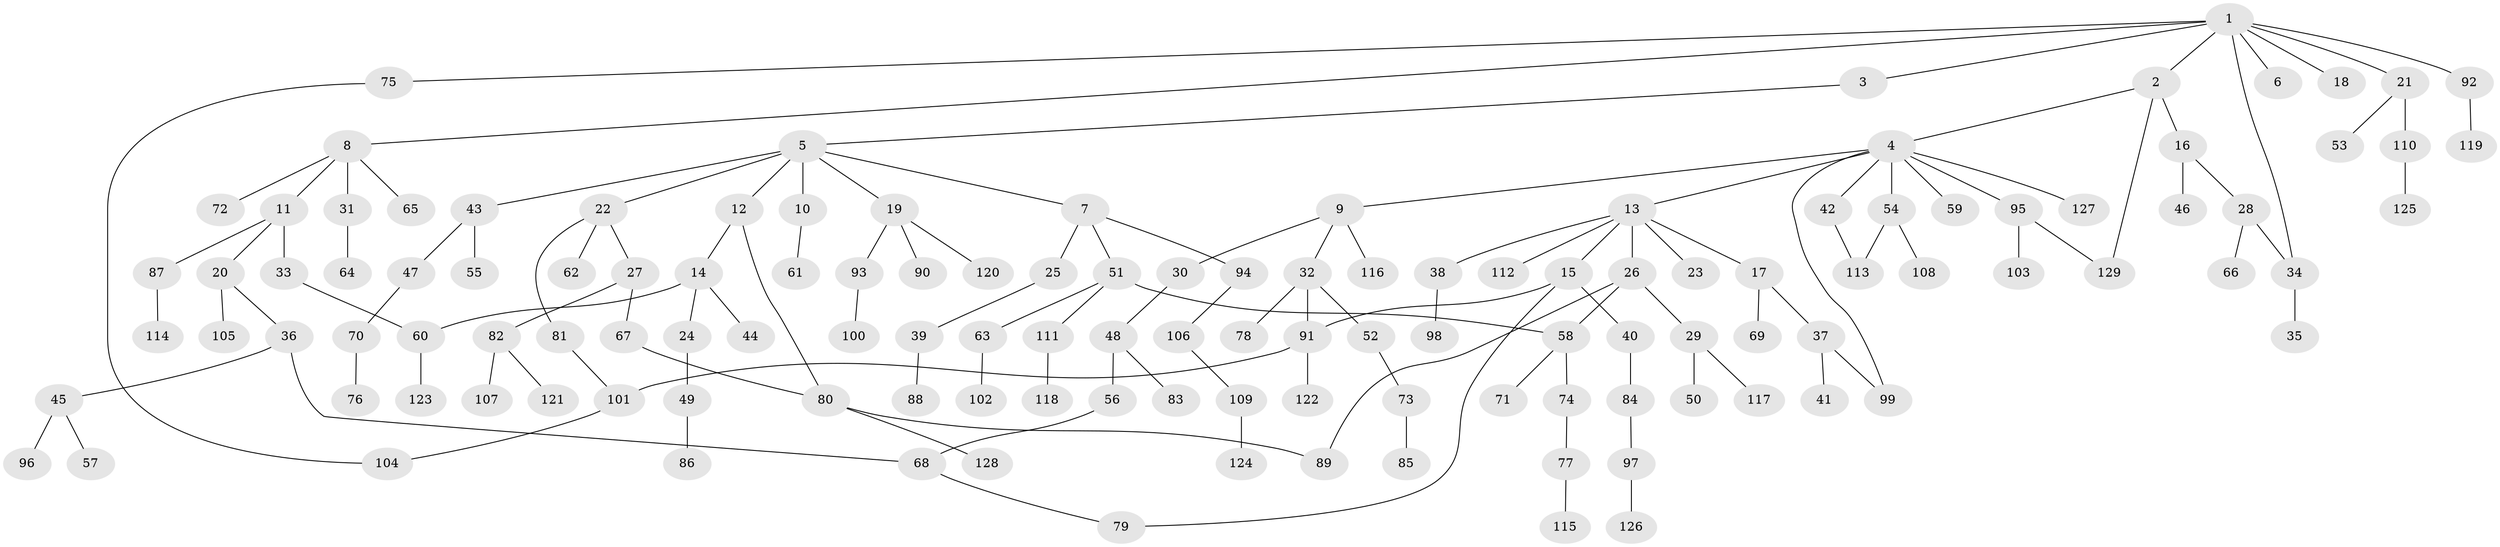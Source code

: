 // coarse degree distribution, {7: 0.057692307692307696, 3: 0.2692307692307692, 2: 0.19230769230769232, 1: 0.38461538461538464, 4: 0.07692307692307693, 5: 0.019230769230769232}
// Generated by graph-tools (version 1.1) at 2025/36/03/04/25 23:36:07]
// undirected, 129 vertices, 141 edges
graph export_dot {
  node [color=gray90,style=filled];
  1;
  2;
  3;
  4;
  5;
  6;
  7;
  8;
  9;
  10;
  11;
  12;
  13;
  14;
  15;
  16;
  17;
  18;
  19;
  20;
  21;
  22;
  23;
  24;
  25;
  26;
  27;
  28;
  29;
  30;
  31;
  32;
  33;
  34;
  35;
  36;
  37;
  38;
  39;
  40;
  41;
  42;
  43;
  44;
  45;
  46;
  47;
  48;
  49;
  50;
  51;
  52;
  53;
  54;
  55;
  56;
  57;
  58;
  59;
  60;
  61;
  62;
  63;
  64;
  65;
  66;
  67;
  68;
  69;
  70;
  71;
  72;
  73;
  74;
  75;
  76;
  77;
  78;
  79;
  80;
  81;
  82;
  83;
  84;
  85;
  86;
  87;
  88;
  89;
  90;
  91;
  92;
  93;
  94;
  95;
  96;
  97;
  98;
  99;
  100;
  101;
  102;
  103;
  104;
  105;
  106;
  107;
  108;
  109;
  110;
  111;
  112;
  113;
  114;
  115;
  116;
  117;
  118;
  119;
  120;
  121;
  122;
  123;
  124;
  125;
  126;
  127;
  128;
  129;
  1 -- 2;
  1 -- 3;
  1 -- 6;
  1 -- 8;
  1 -- 18;
  1 -- 21;
  1 -- 34;
  1 -- 75;
  1 -- 92;
  2 -- 4;
  2 -- 16;
  2 -- 129;
  3 -- 5;
  4 -- 9;
  4 -- 13;
  4 -- 42;
  4 -- 54;
  4 -- 59;
  4 -- 95;
  4 -- 127;
  4 -- 99;
  5 -- 7;
  5 -- 10;
  5 -- 12;
  5 -- 19;
  5 -- 22;
  5 -- 43;
  7 -- 25;
  7 -- 51;
  7 -- 94;
  8 -- 11;
  8 -- 31;
  8 -- 65;
  8 -- 72;
  9 -- 30;
  9 -- 32;
  9 -- 116;
  10 -- 61;
  11 -- 20;
  11 -- 33;
  11 -- 87;
  12 -- 14;
  12 -- 80;
  13 -- 15;
  13 -- 17;
  13 -- 23;
  13 -- 26;
  13 -- 38;
  13 -- 112;
  14 -- 24;
  14 -- 44;
  14 -- 60;
  15 -- 40;
  15 -- 79;
  15 -- 91;
  16 -- 28;
  16 -- 46;
  17 -- 37;
  17 -- 69;
  19 -- 90;
  19 -- 93;
  19 -- 120;
  20 -- 36;
  20 -- 105;
  21 -- 53;
  21 -- 110;
  22 -- 27;
  22 -- 62;
  22 -- 81;
  24 -- 49;
  25 -- 39;
  26 -- 29;
  26 -- 89;
  26 -- 58;
  27 -- 67;
  27 -- 82;
  28 -- 66;
  28 -- 34;
  29 -- 50;
  29 -- 117;
  30 -- 48;
  31 -- 64;
  32 -- 52;
  32 -- 78;
  32 -- 91;
  33 -- 60;
  34 -- 35;
  36 -- 45;
  36 -- 68;
  37 -- 41;
  37 -- 99;
  38 -- 98;
  39 -- 88;
  40 -- 84;
  42 -- 113;
  43 -- 47;
  43 -- 55;
  45 -- 57;
  45 -- 96;
  47 -- 70;
  48 -- 56;
  48 -- 83;
  49 -- 86;
  51 -- 58;
  51 -- 63;
  51 -- 111;
  52 -- 73;
  54 -- 108;
  54 -- 113;
  56 -- 68;
  58 -- 71;
  58 -- 74;
  60 -- 123;
  63 -- 102;
  67 -- 80;
  68 -- 79;
  70 -- 76;
  73 -- 85;
  74 -- 77;
  75 -- 104;
  77 -- 115;
  80 -- 89;
  80 -- 128;
  81 -- 101;
  82 -- 107;
  82 -- 121;
  84 -- 97;
  87 -- 114;
  91 -- 122;
  91 -- 101;
  92 -- 119;
  93 -- 100;
  94 -- 106;
  95 -- 103;
  95 -- 129;
  97 -- 126;
  101 -- 104;
  106 -- 109;
  109 -- 124;
  110 -- 125;
  111 -- 118;
}
